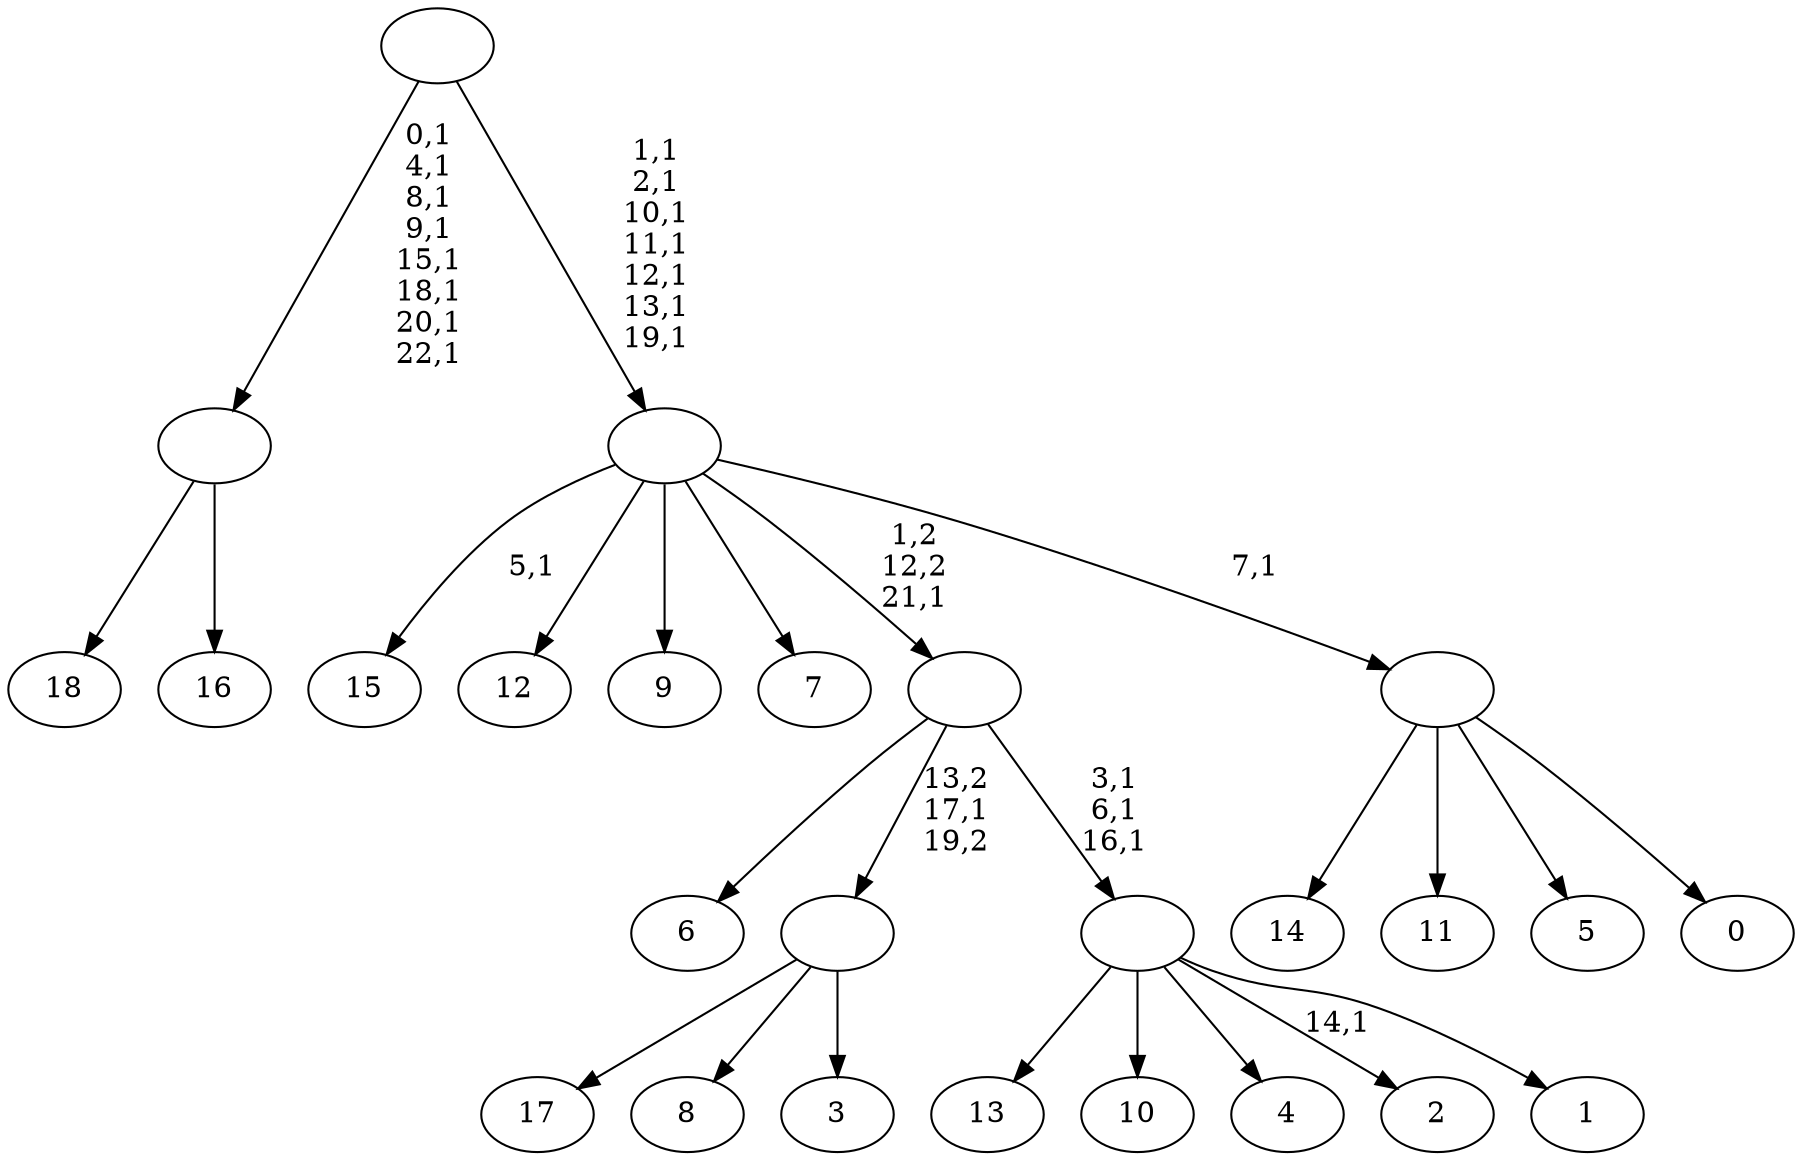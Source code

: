 digraph T {
	42 [label="18"]
	41 [label="17"]
	40 [label="16"]
	39 [label=""]
	31 [label="15"]
	29 [label="14"]
	28 [label="13"]
	27 [label="12"]
	26 [label="11"]
	25 [label="10"]
	24 [label="9"]
	23 [label="8"]
	22 [label="7"]
	21 [label="6"]
	20 [label="5"]
	19 [label="4"]
	18 [label="3"]
	17 [label=""]
	16 [label="2"]
	14 [label="1"]
	13 [label=""]
	10 [label=""]
	9 [label="0"]
	8 [label=""]
	7 [label=""]
	0 [label=""]
	39 -> 42 [label=""]
	39 -> 40 [label=""]
	17 -> 41 [label=""]
	17 -> 23 [label=""]
	17 -> 18 [label=""]
	13 -> 16 [label="14,1"]
	13 -> 28 [label=""]
	13 -> 25 [label=""]
	13 -> 19 [label=""]
	13 -> 14 [label=""]
	10 -> 13 [label="3,1\n6,1\n16,1"]
	10 -> 21 [label=""]
	10 -> 17 [label="13,2\n17,1\n19,2"]
	8 -> 29 [label=""]
	8 -> 26 [label=""]
	8 -> 20 [label=""]
	8 -> 9 [label=""]
	7 -> 31 [label="5,1"]
	7 -> 27 [label=""]
	7 -> 24 [label=""]
	7 -> 22 [label=""]
	7 -> 10 [label="1,2\n12,2\n21,1"]
	7 -> 8 [label="7,1"]
	0 -> 7 [label="1,1\n2,1\n10,1\n11,1\n12,1\n13,1\n19,1"]
	0 -> 39 [label="0,1\n4,1\n8,1\n9,1\n15,1\n18,1\n20,1\n22,1"]
}
